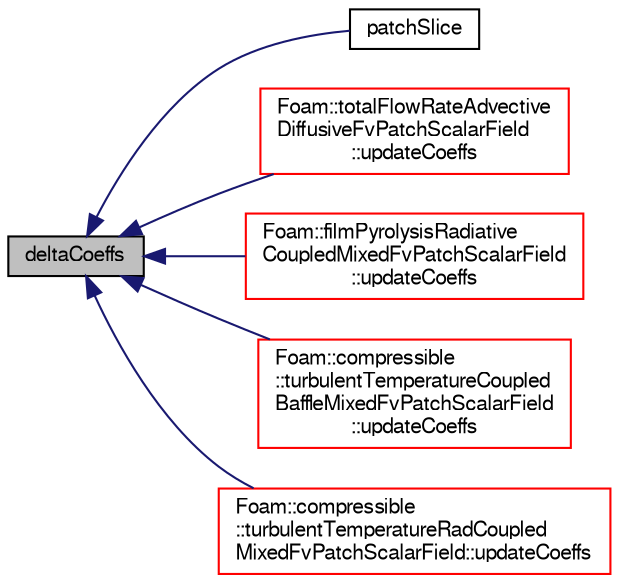 digraph "deltaCoeffs"
{
  bgcolor="transparent";
  edge [fontname="FreeSans",fontsize="10",labelfontname="FreeSans",labelfontsize="10"];
  node [fontname="FreeSans",fontsize="10",shape=record];
  rankdir="LR";
  Node1534 [label="deltaCoeffs",height=0.2,width=0.4,color="black", fillcolor="grey75", style="filled", fontcolor="black"];
  Node1534 -> Node1535 [dir="back",color="midnightblue",fontsize="10",style="solid",fontname="FreeSans"];
  Node1535 [label="patchSlice",height=0.2,width=0.4,color="black",URL="$a22870.html#abafaae120d11327175dacc1109283746",tooltip="Slice list to patch. "];
  Node1534 -> Node1536 [dir="back",color="midnightblue",fontsize="10",style="solid",fontname="FreeSans"];
  Node1536 [label="Foam::totalFlowRateAdvective\lDiffusiveFvPatchScalarField\l::updateCoeffs",height=0.2,width=0.4,color="red",URL="$a30794.html#a7e24eafac629d3733181cd942d4c902f",tooltip="Update the coefficients associated with the patch field. "];
  Node1534 -> Node1538 [dir="back",color="midnightblue",fontsize="10",style="solid",fontname="FreeSans"];
  Node1538 [label="Foam::filmPyrolysisRadiative\lCoupledMixedFvPatchScalarField\l::updateCoeffs",height=0.2,width=0.4,color="red",URL="$a28982.html#a7e24eafac629d3733181cd942d4c902f",tooltip="Update the coefficients associated with the patch field. "];
  Node1534 -> Node1540 [dir="back",color="midnightblue",fontsize="10",style="solid",fontname="FreeSans"];
  Node1540 [label="Foam::compressible\l::turbulentTemperatureCoupled\lBaffleMixedFvPatchScalarField\l::updateCoeffs",height=0.2,width=0.4,color="red",URL="$a30802.html#a7e24eafac629d3733181cd942d4c902f",tooltip="Update the coefficients associated with the patch field. "];
  Node1534 -> Node1542 [dir="back",color="midnightblue",fontsize="10",style="solid",fontname="FreeSans"];
  Node1542 [label="Foam::compressible\l::turbulentTemperatureRadCoupled\lMixedFvPatchScalarField::updateCoeffs",height=0.2,width=0.4,color="red",URL="$a30806.html#a7e24eafac629d3733181cd942d4c902f",tooltip="Update the coefficients associated with the patch field. "];
}
